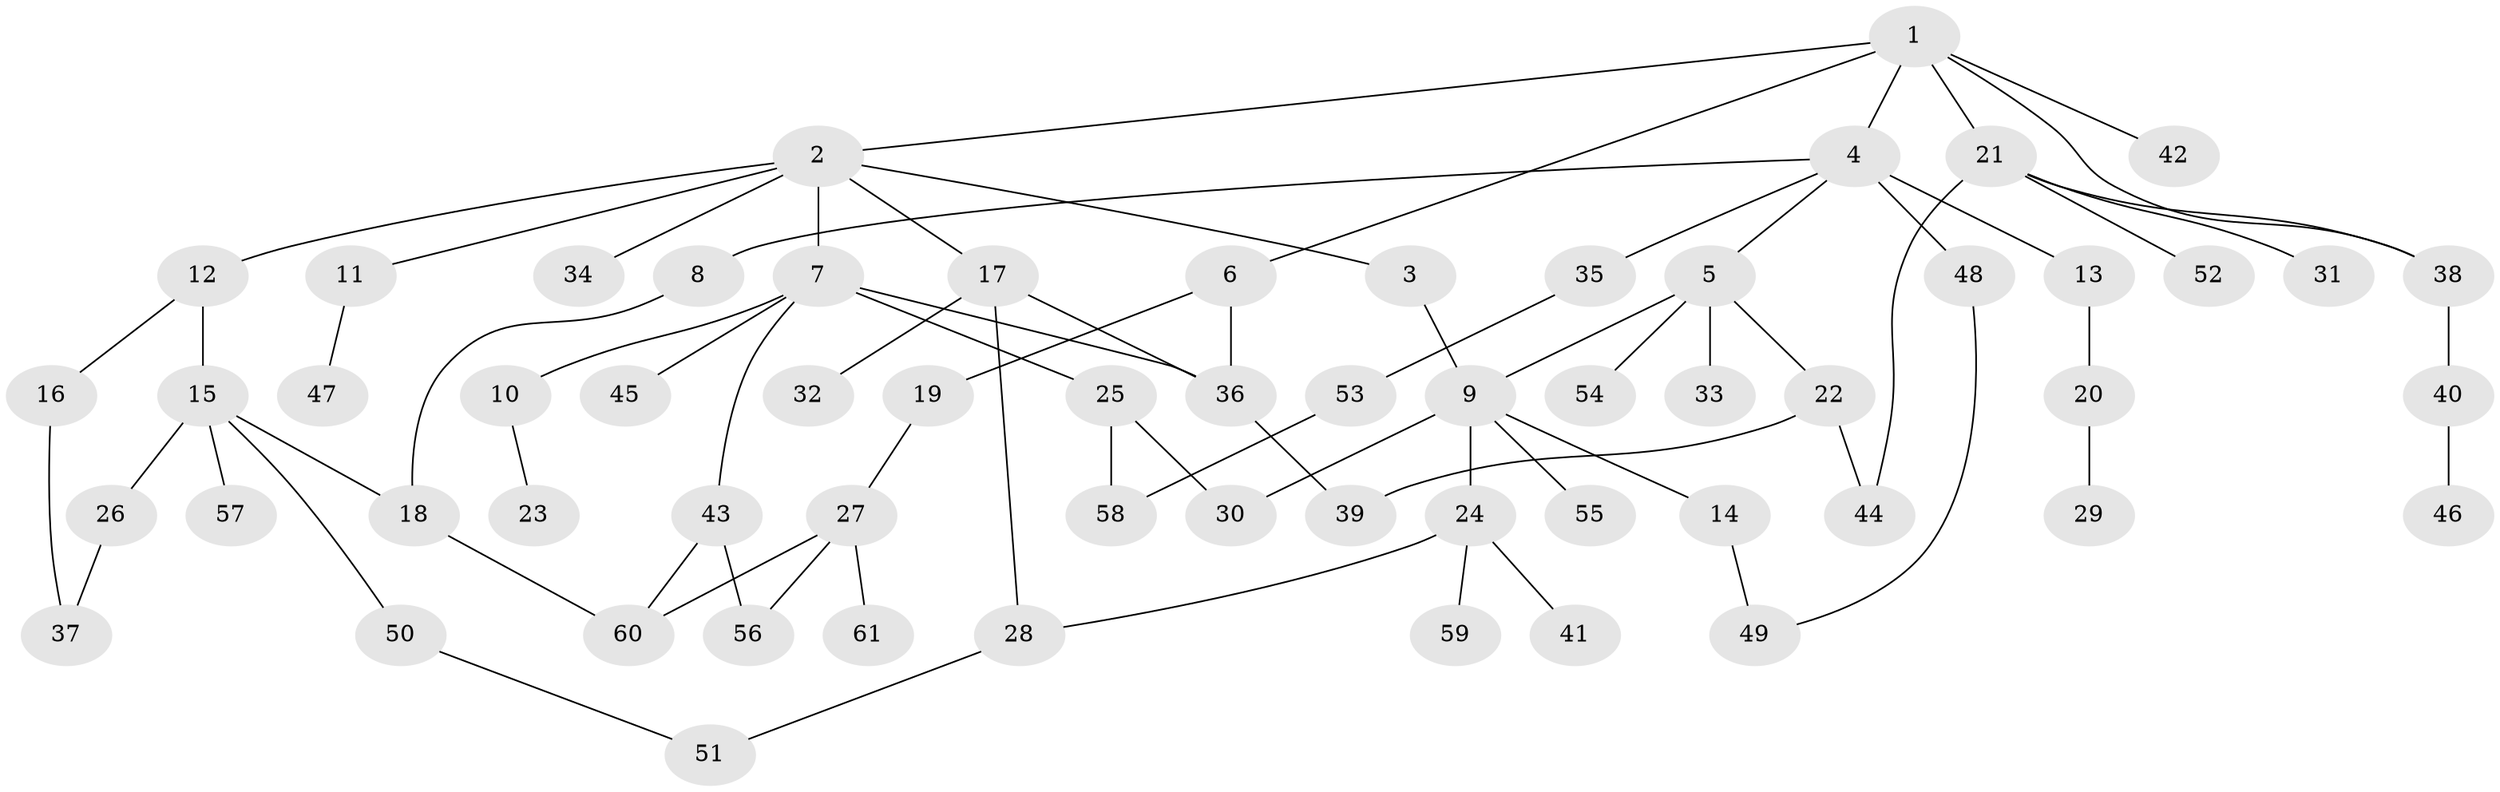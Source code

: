 // coarse degree distribution, {9: 0.02564102564102564, 7: 0.05128205128205128, 4: 0.07692307692307693, 3: 0.15384615384615385, 2: 0.23076923076923078, 6: 0.02564102564102564, 1: 0.358974358974359, 5: 0.07692307692307693}
// Generated by graph-tools (version 1.1) at 2025/51/02/27/25 19:51:39]
// undirected, 61 vertices, 76 edges
graph export_dot {
graph [start="1"]
  node [color=gray90,style=filled];
  1;
  2;
  3;
  4;
  5;
  6;
  7;
  8;
  9;
  10;
  11;
  12;
  13;
  14;
  15;
  16;
  17;
  18;
  19;
  20;
  21;
  22;
  23;
  24;
  25;
  26;
  27;
  28;
  29;
  30;
  31;
  32;
  33;
  34;
  35;
  36;
  37;
  38;
  39;
  40;
  41;
  42;
  43;
  44;
  45;
  46;
  47;
  48;
  49;
  50;
  51;
  52;
  53;
  54;
  55;
  56;
  57;
  58;
  59;
  60;
  61;
  1 -- 2;
  1 -- 4;
  1 -- 6;
  1 -- 21;
  1 -- 42;
  1 -- 38;
  2 -- 3;
  2 -- 7;
  2 -- 11;
  2 -- 12;
  2 -- 17;
  2 -- 34;
  3 -- 9;
  4 -- 5;
  4 -- 8;
  4 -- 13;
  4 -- 35;
  4 -- 48;
  5 -- 22;
  5 -- 33;
  5 -- 54;
  5 -- 9;
  6 -- 19;
  6 -- 36;
  7 -- 10;
  7 -- 25;
  7 -- 36;
  7 -- 43;
  7 -- 45;
  8 -- 18;
  9 -- 14;
  9 -- 24;
  9 -- 30;
  9 -- 55;
  10 -- 23;
  11 -- 47;
  12 -- 15;
  12 -- 16;
  13 -- 20;
  14 -- 49;
  15 -- 18;
  15 -- 26;
  15 -- 50;
  15 -- 57;
  16 -- 37;
  17 -- 28;
  17 -- 32;
  17 -- 36;
  18 -- 60;
  19 -- 27;
  20 -- 29;
  21 -- 31;
  21 -- 38;
  21 -- 52;
  21 -- 44;
  22 -- 39;
  22 -- 44;
  24 -- 41;
  24 -- 59;
  24 -- 28;
  25 -- 30;
  25 -- 58;
  26 -- 37;
  27 -- 61;
  27 -- 60;
  27 -- 56;
  28 -- 51;
  35 -- 53;
  36 -- 39;
  38 -- 40;
  40 -- 46;
  43 -- 56;
  43 -- 60;
  48 -- 49;
  50 -- 51;
  53 -- 58;
}
